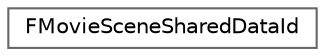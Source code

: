 digraph "Graphical Class Hierarchy"
{
 // INTERACTIVE_SVG=YES
 // LATEX_PDF_SIZE
  bgcolor="transparent";
  edge [fontname=Helvetica,fontsize=10,labelfontname=Helvetica,labelfontsize=10];
  node [fontname=Helvetica,fontsize=10,shape=box,height=0.2,width=0.4];
  rankdir="LR";
  Node0 [id="Node000000",label="FMovieSceneSharedDataId",height=0.2,width=0.4,color="grey40", fillcolor="white", style="filled",URL="$db/deb/structFMovieSceneSharedDataId.html",tooltip="Unique identifier for shared persistent data entries (see FSharedPersistentDataKey)"];
}
